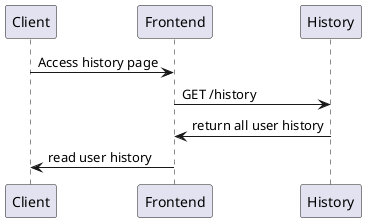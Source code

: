 @startuml
Client -> Frontend: Access history page
Frontend -> History: GET /history
History -> Frontend: return all user history
Frontend -> Client: read user history
@enduml